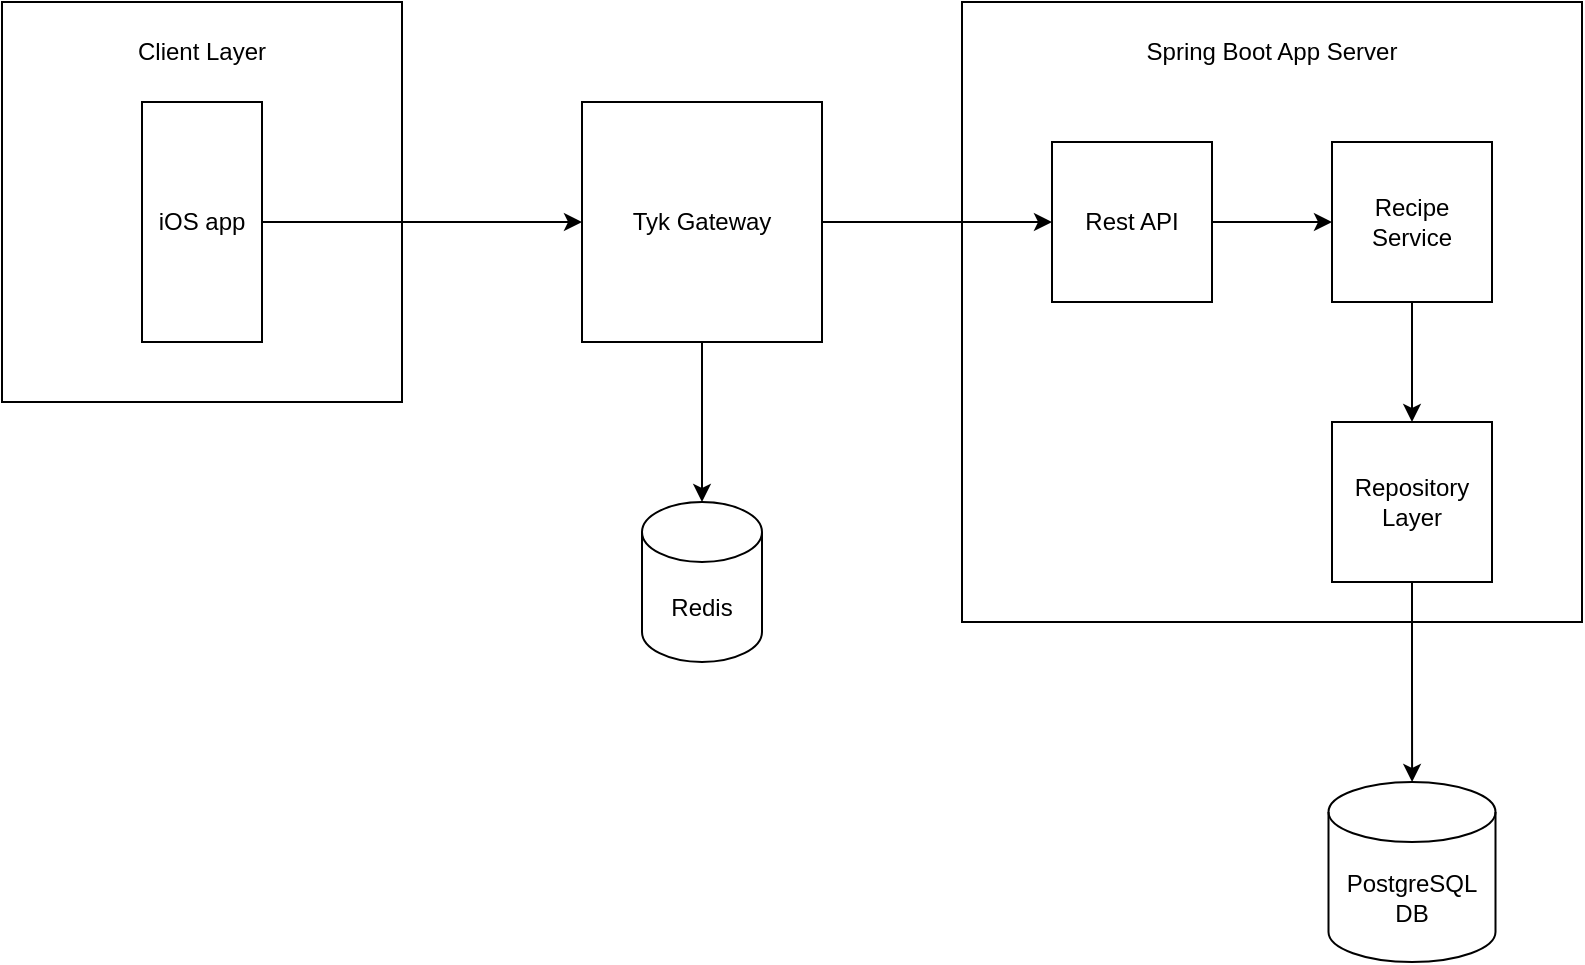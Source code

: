 <mxfile version="28.1.0" pages="2">
  <diagram name="System Diagram" id="DEjAkvfVBnrq21iUWTod">
    <mxGraphModel dx="1183" dy="670" grid="1" gridSize="10" guides="1" tooltips="1" connect="1" arrows="1" fold="1" page="1" pageScale="1" pageWidth="850" pageHeight="1100" math="0" shadow="0">
      <root>
        <mxCell id="0" />
        <mxCell id="1" parent="0" />
        <mxCell id="SlA5vQETYR5UFXLKFYL_-18" value="" style="whiteSpace=wrap;html=1;aspect=fixed;" parent="1" vertex="1">
          <mxGeometry x="30" y="140" width="200" height="200" as="geometry" />
        </mxCell>
        <mxCell id="SlA5vQETYR5UFXLKFYL_-10" value="" style="whiteSpace=wrap;html=1;aspect=fixed;" parent="1" vertex="1">
          <mxGeometry x="510" y="140" width="310" height="310" as="geometry" />
        </mxCell>
        <mxCell id="SlA5vQETYR5UFXLKFYL_-14" value="" style="edgeStyle=orthogonalEdgeStyle;rounded=0;orthogonalLoop=1;jettySize=auto;html=1;" parent="1" source="SlA5vQETYR5UFXLKFYL_-1" target="SlA5vQETYR5UFXLKFYL_-13" edge="1">
          <mxGeometry relative="1" as="geometry" />
        </mxCell>
        <mxCell id="SlA5vQETYR5UFXLKFYL_-1" value="Recipe Service" style="whiteSpace=wrap;html=1;aspect=fixed;" parent="1" vertex="1">
          <mxGeometry x="695" y="210" width="80" height="80" as="geometry" />
        </mxCell>
        <mxCell id="SlA5vQETYR5UFXLKFYL_-5" value="" style="edgeStyle=orthogonalEdgeStyle;rounded=0;orthogonalLoop=1;jettySize=auto;html=1;" parent="1" source="SlA5vQETYR5UFXLKFYL_-2" target="SlA5vQETYR5UFXLKFYL_-1" edge="1">
          <mxGeometry relative="1" as="geometry" />
        </mxCell>
        <mxCell id="SlA5vQETYR5UFXLKFYL_-2" value="Rest API" style="whiteSpace=wrap;html=1;aspect=fixed;" parent="1" vertex="1">
          <mxGeometry x="555" y="210" width="80" height="80" as="geometry" />
        </mxCell>
        <mxCell id="SlA5vQETYR5UFXLKFYL_-4" value="" style="edgeStyle=orthogonalEdgeStyle;rounded=0;orthogonalLoop=1;jettySize=auto;html=1;" parent="1" source="SlA5vQETYR5UFXLKFYL_-3" target="z5nm4TViNvcAAGMjiByU-1" edge="1">
          <mxGeometry relative="1" as="geometry">
            <mxPoint x="260" y="250" as="targetPoint" />
          </mxGeometry>
        </mxCell>
        <mxCell id="SlA5vQETYR5UFXLKFYL_-3" value="iOS app" style="rounded=0;whiteSpace=wrap;html=1;direction=south;" parent="1" vertex="1">
          <mxGeometry x="100" y="190" width="60" height="120" as="geometry" />
        </mxCell>
        <mxCell id="SlA5vQETYR5UFXLKFYL_-6" value="&lt;div&gt;PostgreSQL DB&lt;/div&gt;" style="shape=cylinder3;whiteSpace=wrap;html=1;boundedLbl=1;backgroundOutline=1;size=15;" parent="1" vertex="1">
          <mxGeometry x="693.25" y="530" width="83.5" height="90" as="geometry" />
        </mxCell>
        <mxCell id="SlA5vQETYR5UFXLKFYL_-11" value="Spring Boot App Server" style="text;html=1;align=center;verticalAlign=middle;whiteSpace=wrap;rounded=0;" parent="1" vertex="1">
          <mxGeometry x="570" y="150" width="190" height="30" as="geometry" />
        </mxCell>
        <mxCell id="SlA5vQETYR5UFXLKFYL_-15" value="" style="edgeStyle=orthogonalEdgeStyle;rounded=0;orthogonalLoop=1;jettySize=auto;html=1;" parent="1" source="SlA5vQETYR5UFXLKFYL_-13" target="SlA5vQETYR5UFXLKFYL_-6" edge="1">
          <mxGeometry relative="1" as="geometry" />
        </mxCell>
        <mxCell id="SlA5vQETYR5UFXLKFYL_-13" value="Repository Layer" style="whiteSpace=wrap;html=1;aspect=fixed;" parent="1" vertex="1">
          <mxGeometry x="695" y="350" width="80" height="80" as="geometry" />
        </mxCell>
        <mxCell id="SlA5vQETYR5UFXLKFYL_-19" value="Client Layer" style="text;html=1;align=center;verticalAlign=middle;whiteSpace=wrap;rounded=0;" parent="1" vertex="1">
          <mxGeometry x="80" y="150" width="100" height="30" as="geometry" />
        </mxCell>
        <mxCell id="z5nm4TViNvcAAGMjiByU-2" style="edgeStyle=orthogonalEdgeStyle;rounded=0;orthogonalLoop=1;jettySize=auto;html=1;entryX=0;entryY=0.5;entryDx=0;entryDy=0;" edge="1" parent="1" source="z5nm4TViNvcAAGMjiByU-1" target="SlA5vQETYR5UFXLKFYL_-2">
          <mxGeometry relative="1" as="geometry" />
        </mxCell>
        <mxCell id="z5nm4TViNvcAAGMjiByU-1" value="Tyk Gateway" style="whiteSpace=wrap;html=1;aspect=fixed;" vertex="1" parent="1">
          <mxGeometry x="320" y="190" width="120" height="120" as="geometry" />
        </mxCell>
        <mxCell id="z5nm4TViNvcAAGMjiByU-3" value="Redis" style="shape=cylinder3;whiteSpace=wrap;html=1;boundedLbl=1;backgroundOutline=1;size=15;" vertex="1" parent="1">
          <mxGeometry x="350" y="390" width="60" height="80" as="geometry" />
        </mxCell>
        <mxCell id="z5nm4TViNvcAAGMjiByU-4" style="edgeStyle=orthogonalEdgeStyle;rounded=0;orthogonalLoop=1;jettySize=auto;html=1;entryX=0.5;entryY=0;entryDx=0;entryDy=0;entryPerimeter=0;" edge="1" parent="1" source="z5nm4TViNvcAAGMjiByU-1" target="z5nm4TViNvcAAGMjiByU-3">
          <mxGeometry relative="1" as="geometry" />
        </mxCell>
      </root>
    </mxGraphModel>
  </diagram>
  <diagram id="b5ONdzx3Uing5MFMZkSn" name="Database Design">
    <mxGraphModel dx="1186" dy="588" grid="1" gridSize="10" guides="1" tooltips="1" connect="1" arrows="1" fold="1" page="1" pageScale="1" pageWidth="850" pageHeight="1100" math="0" shadow="0">
      <root>
        <mxCell id="0" />
        <mxCell id="1" parent="0" />
        <mxCell id="-mQncDa5ODi3Vl3V2eNh-74" value="recipe_ingredients" style="shape=table;startSize=30;container=1;collapsible=1;childLayout=tableLayout;fixedRows=1;rowLines=0;fontStyle=1;align=center;resizeLast=1;html=1;whiteSpace=wrap;" vertex="1" parent="1">
          <mxGeometry x="400" y="110" width="180" height="180" as="geometry" />
        </mxCell>
        <mxCell id="-mQncDa5ODi3Vl3V2eNh-75" value="" style="shape=tableRow;horizontal=0;startSize=0;swimlaneHead=0;swimlaneBody=0;fillColor=none;collapsible=0;dropTarget=0;points=[[0,0.5],[1,0.5]];portConstraint=eastwest;top=0;left=0;right=0;bottom=0;html=1;" vertex="1" parent="-mQncDa5ODi3Vl3V2eNh-74">
          <mxGeometry y="30" width="180" height="30" as="geometry" />
        </mxCell>
        <mxCell id="-mQncDa5ODi3Vl3V2eNh-76" value="PK,FK" style="shape=partialRectangle;connectable=0;fillColor=none;top=0;left=0;bottom=0;right=0;fontStyle=1;overflow=hidden;html=1;whiteSpace=wrap;" vertex="1" parent="-mQncDa5ODi3Vl3V2eNh-75">
          <mxGeometry width="60" height="30" as="geometry">
            <mxRectangle width="60" height="30" as="alternateBounds" />
          </mxGeometry>
        </mxCell>
        <mxCell id="-mQncDa5ODi3Vl3V2eNh-77" value="recipe_id" style="shape=partialRectangle;connectable=0;fillColor=none;top=0;left=0;bottom=0;right=0;align=left;spacingLeft=6;fontStyle=5;overflow=hidden;html=1;whiteSpace=wrap;" vertex="1" parent="-mQncDa5ODi3Vl3V2eNh-75">
          <mxGeometry x="60" width="120" height="30" as="geometry">
            <mxRectangle width="120" height="30" as="alternateBounds" />
          </mxGeometry>
        </mxCell>
        <mxCell id="-mQncDa5ODi3Vl3V2eNh-78" value="" style="shape=tableRow;horizontal=0;startSize=0;swimlaneHead=0;swimlaneBody=0;fillColor=none;collapsible=0;dropTarget=0;points=[[0,0.5],[1,0.5]];portConstraint=eastwest;top=0;left=0;right=0;bottom=1;html=1;" vertex="1" parent="-mQncDa5ODi3Vl3V2eNh-74">
          <mxGeometry y="60" width="180" height="30" as="geometry" />
        </mxCell>
        <mxCell id="-mQncDa5ODi3Vl3V2eNh-79" value="PK" style="shape=partialRectangle;connectable=0;fillColor=none;top=0;left=0;bottom=0;right=0;fontStyle=1;overflow=hidden;html=1;whiteSpace=wrap;" vertex="1" parent="-mQncDa5ODi3Vl3V2eNh-78">
          <mxGeometry width="60" height="30" as="geometry">
            <mxRectangle width="60" height="30" as="alternateBounds" />
          </mxGeometry>
        </mxCell>
        <mxCell id="-mQncDa5ODi3Vl3V2eNh-80" value="order_index" style="shape=partialRectangle;connectable=0;fillColor=none;top=0;left=0;bottom=0;right=0;align=left;spacingLeft=6;fontStyle=5;overflow=hidden;html=1;whiteSpace=wrap;" vertex="1" parent="-mQncDa5ODi3Vl3V2eNh-78">
          <mxGeometry x="60" width="120" height="30" as="geometry">
            <mxRectangle width="120" height="30" as="alternateBounds" />
          </mxGeometry>
        </mxCell>
        <mxCell id="-mQncDa5ODi3Vl3V2eNh-81" value="" style="shape=tableRow;horizontal=0;startSize=0;swimlaneHead=0;swimlaneBody=0;fillColor=none;collapsible=0;dropTarget=0;points=[[0,0.5],[1,0.5]];portConstraint=eastwest;top=0;left=0;right=0;bottom=0;html=1;" vertex="1" parent="-mQncDa5ODi3Vl3V2eNh-74">
          <mxGeometry y="90" width="180" height="30" as="geometry" />
        </mxCell>
        <mxCell id="-mQncDa5ODi3Vl3V2eNh-82" value="" style="shape=partialRectangle;connectable=0;fillColor=none;top=0;left=0;bottom=0;right=0;editable=1;overflow=hidden;html=1;whiteSpace=wrap;" vertex="1" parent="-mQncDa5ODi3Vl3V2eNh-81">
          <mxGeometry width="60" height="30" as="geometry">
            <mxRectangle width="60" height="30" as="alternateBounds" />
          </mxGeometry>
        </mxCell>
        <mxCell id="-mQncDa5ODi3Vl3V2eNh-83" value="quantity" style="shape=partialRectangle;connectable=0;fillColor=none;top=0;left=0;bottom=0;right=0;align=left;spacingLeft=6;overflow=hidden;html=1;whiteSpace=wrap;" vertex="1" parent="-mQncDa5ODi3Vl3V2eNh-81">
          <mxGeometry x="60" width="120" height="30" as="geometry">
            <mxRectangle width="120" height="30" as="alternateBounds" />
          </mxGeometry>
        </mxCell>
        <mxCell id="-mQncDa5ODi3Vl3V2eNh-84" value="" style="shape=tableRow;horizontal=0;startSize=0;swimlaneHead=0;swimlaneBody=0;fillColor=none;collapsible=0;dropTarget=0;points=[[0,0.5],[1,0.5]];portConstraint=eastwest;top=0;left=0;right=0;bottom=0;html=1;" vertex="1" parent="-mQncDa5ODi3Vl3V2eNh-74">
          <mxGeometry y="120" width="180" height="30" as="geometry" />
        </mxCell>
        <mxCell id="-mQncDa5ODi3Vl3V2eNh-85" value="" style="shape=partialRectangle;connectable=0;fillColor=none;top=0;left=0;bottom=0;right=0;editable=1;overflow=hidden;html=1;whiteSpace=wrap;" vertex="1" parent="-mQncDa5ODi3Vl3V2eNh-84">
          <mxGeometry width="60" height="30" as="geometry">
            <mxRectangle width="60" height="30" as="alternateBounds" />
          </mxGeometry>
        </mxCell>
        <mxCell id="-mQncDa5ODi3Vl3V2eNh-86" value="unit" style="shape=partialRectangle;connectable=0;fillColor=none;top=0;left=0;bottom=0;right=0;align=left;spacingLeft=6;overflow=hidden;html=1;whiteSpace=wrap;" vertex="1" parent="-mQncDa5ODi3Vl3V2eNh-84">
          <mxGeometry x="60" width="120" height="30" as="geometry">
            <mxRectangle width="120" height="30" as="alternateBounds" />
          </mxGeometry>
        </mxCell>
        <mxCell id="-mQncDa5ODi3Vl3V2eNh-87" style="shape=tableRow;horizontal=0;startSize=0;swimlaneHead=0;swimlaneBody=0;fillColor=none;collapsible=0;dropTarget=0;points=[[0,0.5],[1,0.5]];portConstraint=eastwest;top=0;left=0;right=0;bottom=0;html=1;" vertex="1" parent="-mQncDa5ODi3Vl3V2eNh-74">
          <mxGeometry y="150" width="180" height="30" as="geometry" />
        </mxCell>
        <mxCell id="-mQncDa5ODi3Vl3V2eNh-88" style="shape=partialRectangle;connectable=0;fillColor=none;top=0;left=0;bottom=0;right=0;editable=1;overflow=hidden;html=1;whiteSpace=wrap;" vertex="1" parent="-mQncDa5ODi3Vl3V2eNh-87">
          <mxGeometry width="60" height="30" as="geometry">
            <mxRectangle width="60" height="30" as="alternateBounds" />
          </mxGeometry>
        </mxCell>
        <mxCell id="-mQncDa5ODi3Vl3V2eNh-89" value="ingredient" style="shape=partialRectangle;connectable=0;fillColor=none;top=0;left=0;bottom=0;right=0;align=left;spacingLeft=6;overflow=hidden;html=1;whiteSpace=wrap;" vertex="1" parent="-mQncDa5ODi3Vl3V2eNh-87">
          <mxGeometry x="60" width="120" height="30" as="geometry">
            <mxRectangle width="120" height="30" as="alternateBounds" />
          </mxGeometry>
        </mxCell>
        <mxCell id="-mQncDa5ODi3Vl3V2eNh-105" value="recipe_instructions" style="shape=table;startSize=30;container=1;collapsible=1;childLayout=tableLayout;fixedRows=1;rowLines=0;fontStyle=1;align=center;resizeLast=1;html=1;whiteSpace=wrap;" vertex="1" parent="1">
          <mxGeometry x="400" y="360" width="180" height="120" as="geometry" />
        </mxCell>
        <mxCell id="-mQncDa5ODi3Vl3V2eNh-106" value="" style="shape=tableRow;horizontal=0;startSize=0;swimlaneHead=0;swimlaneBody=0;fillColor=none;collapsible=0;dropTarget=0;points=[[0,0.5],[1,0.5]];portConstraint=eastwest;top=0;left=0;right=0;bottom=0;html=1;" vertex="1" parent="-mQncDa5ODi3Vl3V2eNh-105">
          <mxGeometry y="30" width="180" height="30" as="geometry" />
        </mxCell>
        <mxCell id="-mQncDa5ODi3Vl3V2eNh-107" value="PK,FK" style="shape=partialRectangle;connectable=0;fillColor=none;top=0;left=0;bottom=0;right=0;fontStyle=1;overflow=hidden;html=1;whiteSpace=wrap;" vertex="1" parent="-mQncDa5ODi3Vl3V2eNh-106">
          <mxGeometry width="60" height="30" as="geometry">
            <mxRectangle width="60" height="30" as="alternateBounds" />
          </mxGeometry>
        </mxCell>
        <mxCell id="-mQncDa5ODi3Vl3V2eNh-108" value="recipe_id" style="shape=partialRectangle;connectable=0;fillColor=none;top=0;left=0;bottom=0;right=0;align=left;spacingLeft=6;fontStyle=5;overflow=hidden;html=1;whiteSpace=wrap;" vertex="1" parent="-mQncDa5ODi3Vl3V2eNh-106">
          <mxGeometry x="60" width="120" height="30" as="geometry">
            <mxRectangle width="120" height="30" as="alternateBounds" />
          </mxGeometry>
        </mxCell>
        <mxCell id="-mQncDa5ODi3Vl3V2eNh-109" value="" style="shape=tableRow;horizontal=0;startSize=0;swimlaneHead=0;swimlaneBody=0;fillColor=none;collapsible=0;dropTarget=0;points=[[0,0.5],[1,0.5]];portConstraint=eastwest;top=0;left=0;right=0;bottom=1;html=1;" vertex="1" parent="-mQncDa5ODi3Vl3V2eNh-105">
          <mxGeometry y="60" width="180" height="30" as="geometry" />
        </mxCell>
        <mxCell id="-mQncDa5ODi3Vl3V2eNh-110" value="PK" style="shape=partialRectangle;connectable=0;fillColor=none;top=0;left=0;bottom=0;right=0;fontStyle=1;overflow=hidden;html=1;whiteSpace=wrap;" vertex="1" parent="-mQncDa5ODi3Vl3V2eNh-109">
          <mxGeometry width="60" height="30" as="geometry">
            <mxRectangle width="60" height="30" as="alternateBounds" />
          </mxGeometry>
        </mxCell>
        <mxCell id="-mQncDa5ODi3Vl3V2eNh-111" value="step_order" style="shape=partialRectangle;connectable=0;fillColor=none;top=0;left=0;bottom=0;right=0;align=left;spacingLeft=6;fontStyle=5;overflow=hidden;html=1;whiteSpace=wrap;" vertex="1" parent="-mQncDa5ODi3Vl3V2eNh-109">
          <mxGeometry x="60" width="120" height="30" as="geometry">
            <mxRectangle width="120" height="30" as="alternateBounds" />
          </mxGeometry>
        </mxCell>
        <mxCell id="-mQncDa5ODi3Vl3V2eNh-112" value="" style="shape=tableRow;horizontal=0;startSize=0;swimlaneHead=0;swimlaneBody=0;fillColor=none;collapsible=0;dropTarget=0;points=[[0,0.5],[1,0.5]];portConstraint=eastwest;top=0;left=0;right=0;bottom=0;html=1;" vertex="1" parent="-mQncDa5ODi3Vl3V2eNh-105">
          <mxGeometry y="90" width="180" height="30" as="geometry" />
        </mxCell>
        <mxCell id="-mQncDa5ODi3Vl3V2eNh-113" value="" style="shape=partialRectangle;connectable=0;fillColor=none;top=0;left=0;bottom=0;right=0;editable=1;overflow=hidden;html=1;whiteSpace=wrap;" vertex="1" parent="-mQncDa5ODi3Vl3V2eNh-112">
          <mxGeometry width="60" height="30" as="geometry">
            <mxRectangle width="60" height="30" as="alternateBounds" />
          </mxGeometry>
        </mxCell>
        <mxCell id="-mQncDa5ODi3Vl3V2eNh-114" value="step_text" style="shape=partialRectangle;connectable=0;fillColor=none;top=0;left=0;bottom=0;right=0;align=left;spacingLeft=6;overflow=hidden;html=1;whiteSpace=wrap;" vertex="1" parent="-mQncDa5ODi3Vl3V2eNh-112">
          <mxGeometry x="60" width="120" height="30" as="geometry">
            <mxRectangle width="120" height="30" as="alternateBounds" />
          </mxGeometry>
        </mxCell>
        <mxCell id="-mQncDa5ODi3Vl3V2eNh-121" value="" style="edgeStyle=entityRelationEdgeStyle;fontSize=12;html=1;endArrow=ERoneToMany;rounded=0;exitX=1.008;exitY=0.1;exitDx=0;exitDy=0;exitPerimeter=0;entryX=0.014;entryY=0.067;entryDx=0;entryDy=0;entryPerimeter=0;" edge="1" parent="1" source="-mQncDa5ODi3Vl3V2eNh-1" target="-mQncDa5ODi3Vl3V2eNh-74">
          <mxGeometry width="100" height="100" relative="1" as="geometry">
            <mxPoint x="270" y="267" as="sourcePoint" />
            <mxPoint x="400" y="92" as="targetPoint" />
          </mxGeometry>
        </mxCell>
        <mxCell id="-mQncDa5ODi3Vl3V2eNh-122" value="" style="edgeStyle=entityRelationEdgeStyle;fontSize=12;html=1;endArrow=ERoneToMany;rounded=0;exitX=1.003;exitY=0.167;exitDx=0;exitDy=0;exitPerimeter=0;entryX=0.014;entryY=0.108;entryDx=0;entryDy=0;entryPerimeter=0;" edge="1" parent="1" source="-mQncDa5ODi3Vl3V2eNh-1" target="-mQncDa5ODi3Vl3V2eNh-105">
          <mxGeometry width="100" height="100" relative="1" as="geometry">
            <mxPoint x="360" y="390" as="sourcePoint" />
            <mxPoint x="460" y="290" as="targetPoint" />
          </mxGeometry>
        </mxCell>
        <mxCell id="-mQncDa5ODi3Vl3V2eNh-1" value="recipes" style="shape=table;startSize=30;container=1;collapsible=1;childLayout=tableLayout;fixedRows=1;rowLines=0;fontStyle=1;align=center;resizeLast=1;html=1;" vertex="1" parent="1">
          <mxGeometry x="110" y="290" width="180" height="90" as="geometry" />
        </mxCell>
        <mxCell id="-mQncDa5ODi3Vl3V2eNh-2" value="" style="shape=tableRow;horizontal=0;startSize=0;swimlaneHead=0;swimlaneBody=0;fillColor=none;collapsible=0;dropTarget=0;points=[[0,0.5],[1,0.5]];portConstraint=eastwest;top=0;left=0;right=0;bottom=1;" vertex="1" parent="-mQncDa5ODi3Vl3V2eNh-1">
          <mxGeometry y="30" width="180" height="30" as="geometry" />
        </mxCell>
        <mxCell id="-mQncDa5ODi3Vl3V2eNh-3" value="PK" style="shape=partialRectangle;connectable=0;fillColor=none;top=0;left=0;bottom=0;right=0;fontStyle=1;overflow=hidden;whiteSpace=wrap;html=1;" vertex="1" parent="-mQncDa5ODi3Vl3V2eNh-2">
          <mxGeometry width="30" height="30" as="geometry">
            <mxRectangle width="30" height="30" as="alternateBounds" />
          </mxGeometry>
        </mxCell>
        <mxCell id="-mQncDa5ODi3Vl3V2eNh-4" value="recipe_id" style="shape=partialRectangle;connectable=0;fillColor=none;top=0;left=0;bottom=0;right=0;align=left;spacingLeft=6;fontStyle=5;overflow=hidden;whiteSpace=wrap;html=1;" vertex="1" parent="-mQncDa5ODi3Vl3V2eNh-2">
          <mxGeometry x="30" width="150" height="30" as="geometry">
            <mxRectangle width="150" height="30" as="alternateBounds" />
          </mxGeometry>
        </mxCell>
        <mxCell id="-mQncDa5ODi3Vl3V2eNh-5" value="" style="shape=tableRow;horizontal=0;startSize=0;swimlaneHead=0;swimlaneBody=0;fillColor=none;collapsible=0;dropTarget=0;points=[[0,0.5],[1,0.5]];portConstraint=eastwest;top=0;left=0;right=0;bottom=0;" vertex="1" parent="-mQncDa5ODi3Vl3V2eNh-1">
          <mxGeometry y="60" width="180" height="30" as="geometry" />
        </mxCell>
        <mxCell id="-mQncDa5ODi3Vl3V2eNh-6" value="" style="shape=partialRectangle;connectable=0;fillColor=none;top=0;left=0;bottom=0;right=0;editable=1;overflow=hidden;whiteSpace=wrap;html=1;" vertex="1" parent="-mQncDa5ODi3Vl3V2eNh-5">
          <mxGeometry width="30" height="30" as="geometry">
            <mxRectangle width="30" height="30" as="alternateBounds" />
          </mxGeometry>
        </mxCell>
        <mxCell id="-mQncDa5ODi3Vl3V2eNh-7" value="recipe_name" style="shape=partialRectangle;connectable=0;fillColor=none;top=0;left=0;bottom=0;right=0;align=left;spacingLeft=6;overflow=hidden;whiteSpace=wrap;html=1;" vertex="1" parent="-mQncDa5ODi3Vl3V2eNh-5">
          <mxGeometry x="30" width="150" height="30" as="geometry">
            <mxRectangle width="150" height="30" as="alternateBounds" />
          </mxGeometry>
        </mxCell>
      </root>
    </mxGraphModel>
  </diagram>
</mxfile>

